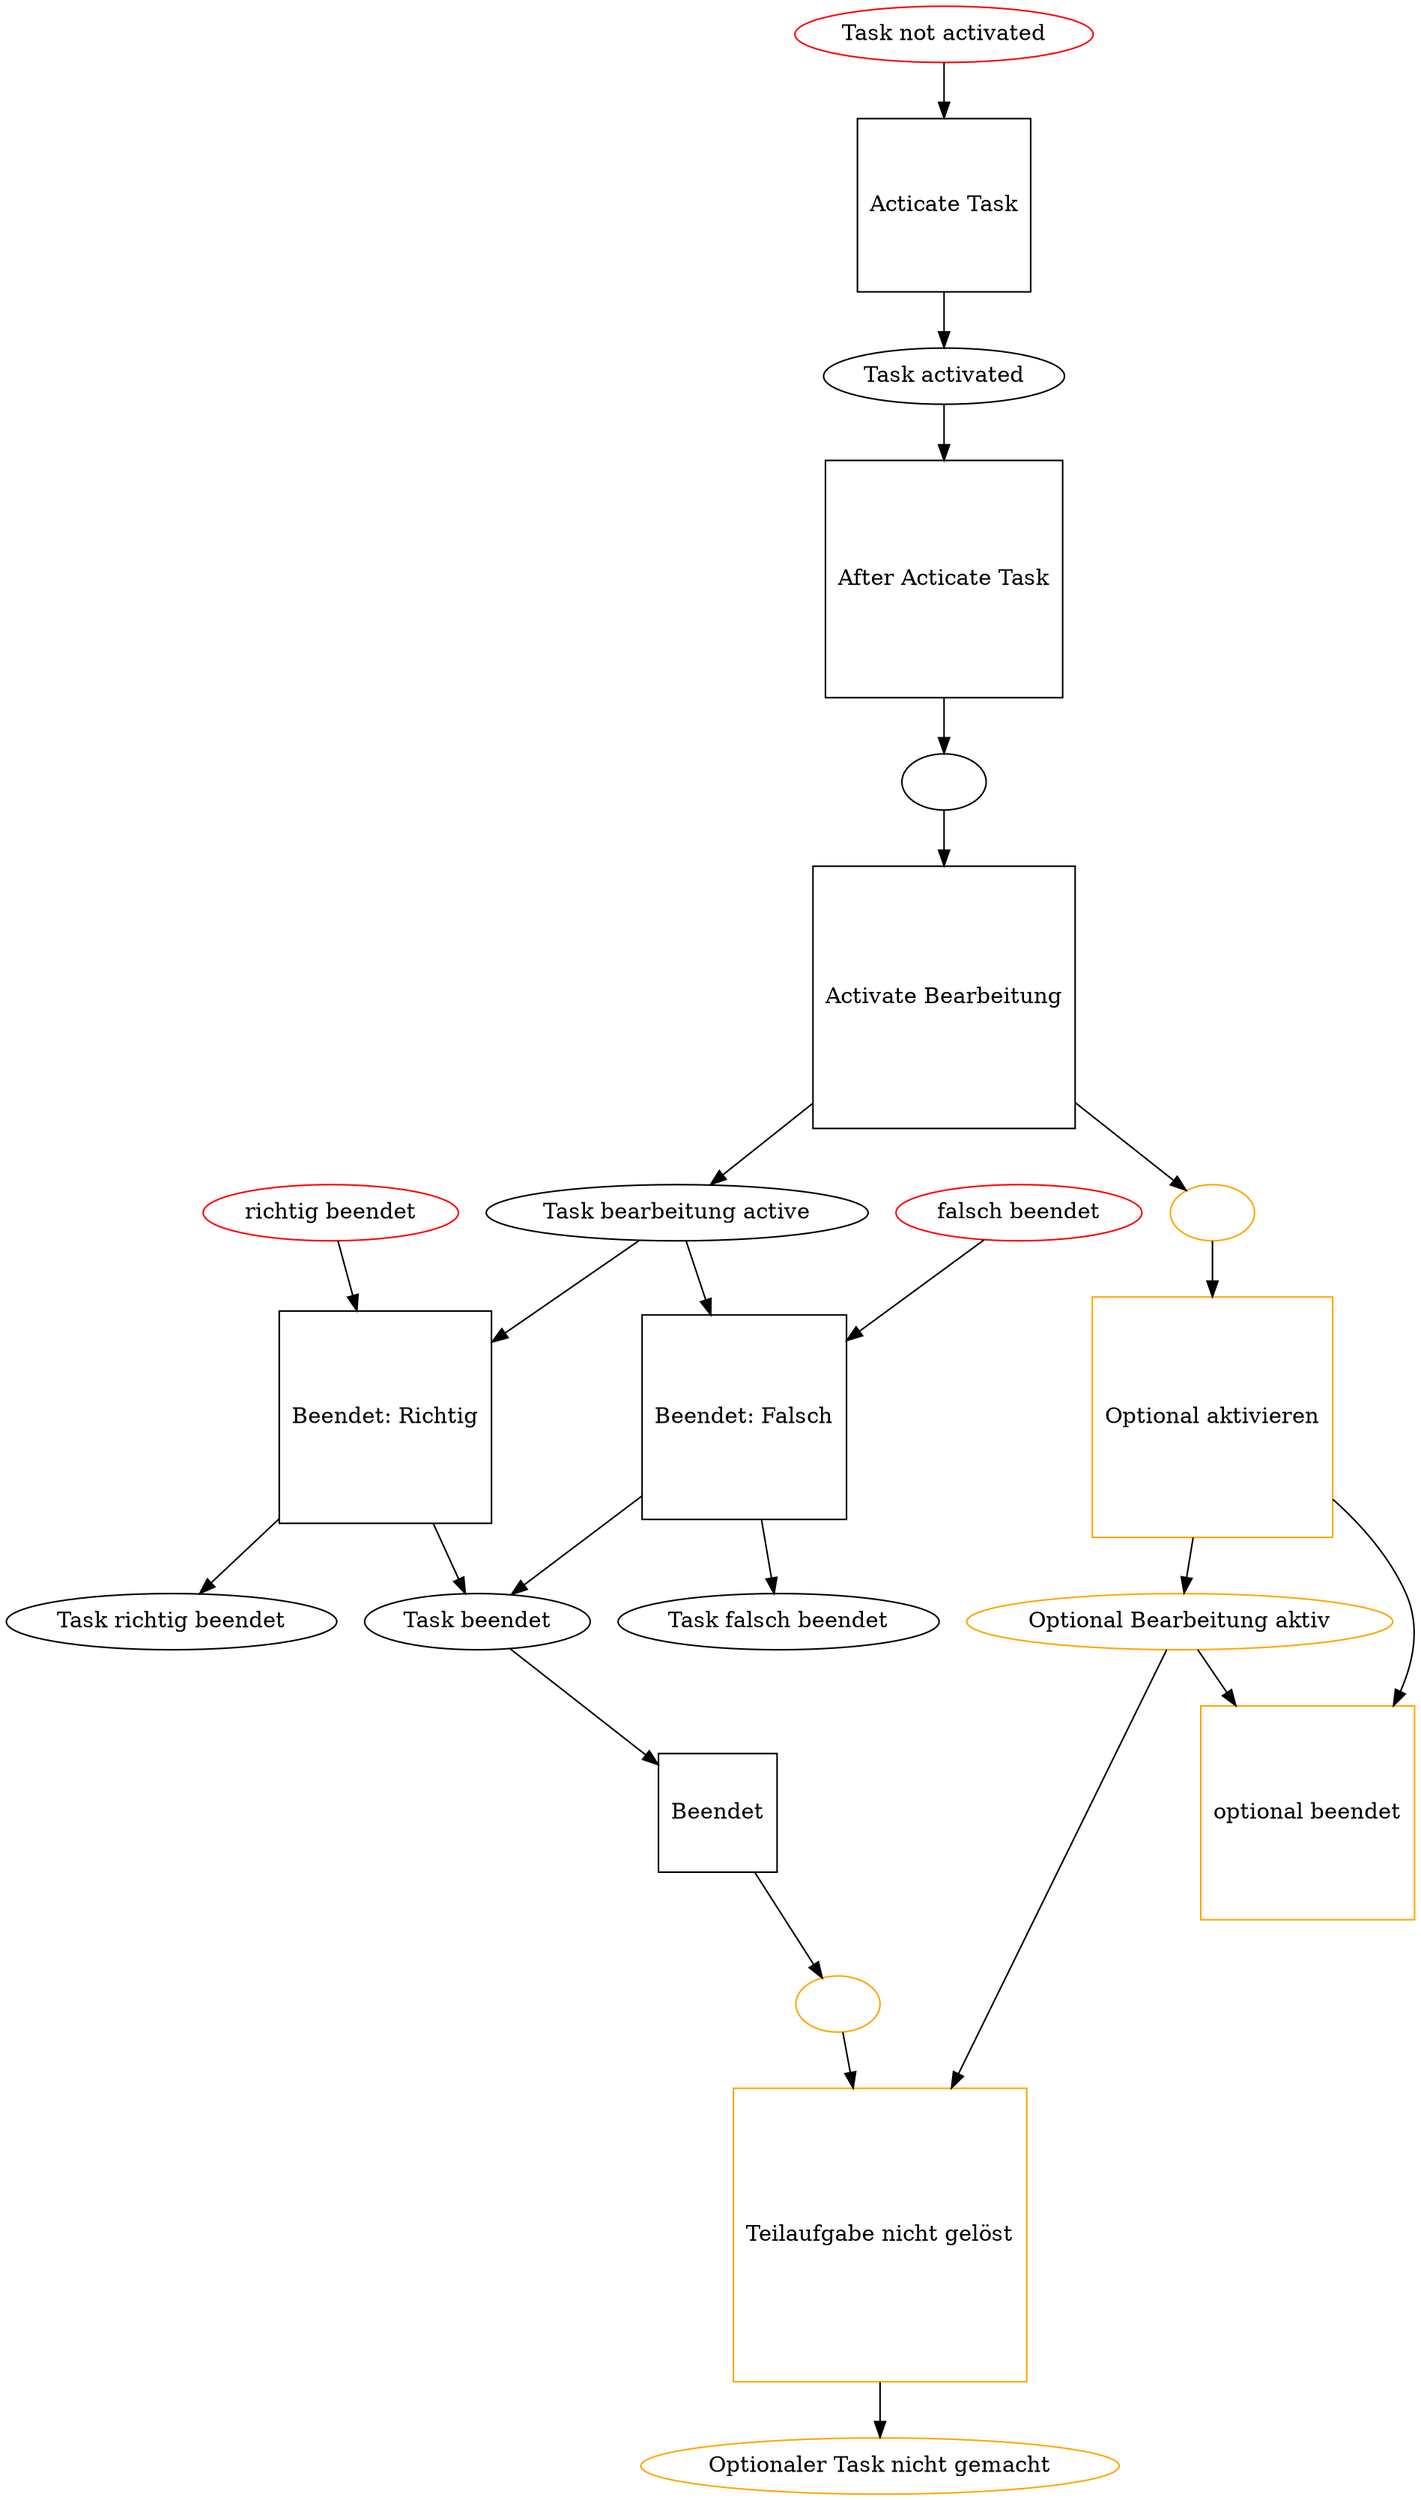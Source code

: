 digraph optional {

t_activate_task [shape=square, label="Acticate Task"]

t_after_active[shape=square, label="After Acticate Task"]
t_activate_bearbeitung [shape=square, label="Activate Bearbeitung"]
t_beendet_f [shape=square, label="Beendet: Falsch"]
t_beendet_c [shape=square, label="Beendet: Richtig"]
t_beendet [shape=square, label="Beendet"]
p_task_not_active [label="Task not activated", color=red]
p_task_active [label="Task activated"]
p_task_bactive [label="Task bearbeitung active"]
p_task_end [label="Task beendet"]
p_task_endc [label="Task richtig beendet"]
p_task_endf [label="Task falsch beendet"]

p_task_endc_input [label="richtig beendet", color=red]
p_task_endf_input [label="falsch beendet", color=red]

p_filler[label=""]

p_task_not_active->t_activate_task
t_activate_task->p_task_active
p_task_active->t_after_active
t_after_active->p_filler
p_filler->t_activate_bearbeitung
t_activate_bearbeitung->p_task_bactive
p_task_bactive->t_beendet_c
p_task_bactive->t_beendet_f
t_beendet_c->p_task_endc
t_beendet_f->p_task_endf
p_task_endc_input->t_beendet_c
p_task_endf_input->t_beendet_f
t_beendet_c->p_task_end
t_beendet_f->p_task_end
p_task_end->t_beendet


p_tb0[label="",color="orange"]
p_tb[label="",color="orange"]
p_tb1[label="Optional Bearbeitung aktiv",color="orange"]
t_fail [shape=square, label="Teilaufgabe nicht gelöst",color="orange"]
p_fail[label="Optionaler Task nicht gemacht",color="orange"]
t_oa [shape=square, label="Optional aktivieren",color="orange"]
t_ob [shape=square, label="optional beendet",color="orange"]


p_tb1->t_ob
t_activate_bearbeitung->p_tb0
p_tb0->t_oa
t_oa->p_tb1
t_oa->t_ob
p_tb1->t_fail
t_beendet->p_tb
p_tb->t_fail
t_fail->p_fail


}